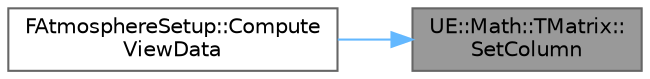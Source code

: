 digraph "UE::Math::TMatrix::SetColumn"
{
 // INTERACTIVE_SVG=YES
 // LATEX_PDF_SIZE
  bgcolor="transparent";
  edge [fontname=Helvetica,fontsize=10,labelfontname=Helvetica,labelfontsize=10];
  node [fontname=Helvetica,fontsize=10,shape=box,height=0.2,width=0.4];
  rankdir="RL";
  Node1 [id="Node000001",label="UE::Math::TMatrix::\lSetColumn",height=0.2,width=0.4,color="gray40", fillcolor="grey60", style="filled", fontcolor="black",tooltip="Set a column of this matrix."];
  Node1 -> Node2 [id="edge1_Node000001_Node000002",dir="back",color="steelblue1",style="solid",tooltip=" "];
  Node2 [id="Node000002",label="FAtmosphereSetup::Compute\lViewData",height=0.2,width=0.4,color="grey40", fillcolor="white", style="filled",URL="$d7/dab/structFAtmosphereSetup.html#a5b40c9ef702b6e5907b6ba8dcb56d1d3",tooltip=" "];
}
